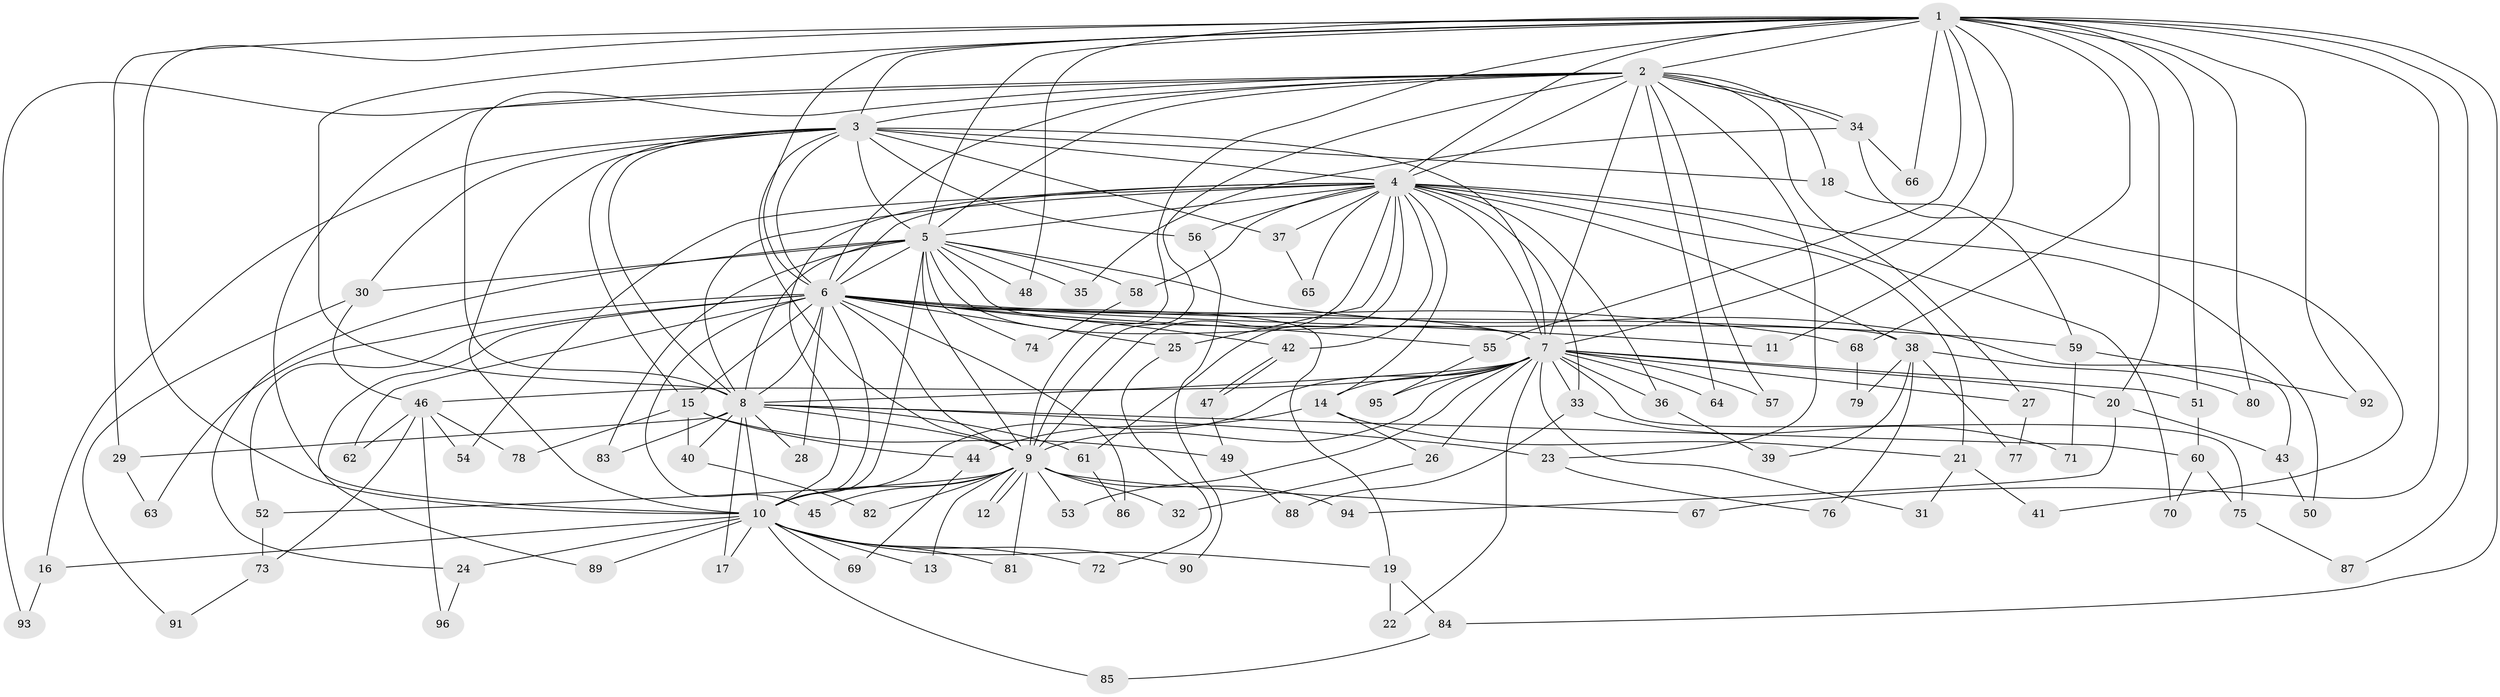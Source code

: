 // Generated by graph-tools (version 1.1) at 2025/49/03/09/25 03:49:38]
// undirected, 96 vertices, 217 edges
graph export_dot {
graph [start="1"]
  node [color=gray90,style=filled];
  1;
  2;
  3;
  4;
  5;
  6;
  7;
  8;
  9;
  10;
  11;
  12;
  13;
  14;
  15;
  16;
  17;
  18;
  19;
  20;
  21;
  22;
  23;
  24;
  25;
  26;
  27;
  28;
  29;
  30;
  31;
  32;
  33;
  34;
  35;
  36;
  37;
  38;
  39;
  40;
  41;
  42;
  43;
  44;
  45;
  46;
  47;
  48;
  49;
  50;
  51;
  52;
  53;
  54;
  55;
  56;
  57;
  58;
  59;
  60;
  61;
  62;
  63;
  64;
  65;
  66;
  67;
  68;
  69;
  70;
  71;
  72;
  73;
  74;
  75;
  76;
  77;
  78;
  79;
  80;
  81;
  82;
  83;
  84;
  85;
  86;
  87;
  88;
  89;
  90;
  91;
  92;
  93;
  94;
  95;
  96;
  1 -- 2;
  1 -- 3;
  1 -- 4;
  1 -- 5;
  1 -- 6;
  1 -- 7;
  1 -- 8;
  1 -- 9;
  1 -- 10;
  1 -- 11;
  1 -- 20;
  1 -- 29;
  1 -- 48;
  1 -- 51;
  1 -- 55;
  1 -- 66;
  1 -- 67;
  1 -- 68;
  1 -- 80;
  1 -- 84;
  1 -- 87;
  1 -- 92;
  2 -- 3;
  2 -- 4;
  2 -- 5;
  2 -- 6;
  2 -- 7;
  2 -- 8;
  2 -- 9;
  2 -- 10;
  2 -- 18;
  2 -- 23;
  2 -- 27;
  2 -- 34;
  2 -- 34;
  2 -- 57;
  2 -- 64;
  2 -- 93;
  3 -- 4;
  3 -- 5;
  3 -- 6;
  3 -- 7;
  3 -- 8;
  3 -- 9;
  3 -- 10;
  3 -- 15;
  3 -- 16;
  3 -- 18;
  3 -- 30;
  3 -- 37;
  3 -- 56;
  4 -- 5;
  4 -- 6;
  4 -- 7;
  4 -- 8;
  4 -- 9;
  4 -- 10;
  4 -- 14;
  4 -- 21;
  4 -- 25;
  4 -- 33;
  4 -- 36;
  4 -- 37;
  4 -- 38;
  4 -- 42;
  4 -- 50;
  4 -- 54;
  4 -- 56;
  4 -- 58;
  4 -- 61;
  4 -- 65;
  4 -- 70;
  5 -- 6;
  5 -- 7;
  5 -- 8;
  5 -- 9;
  5 -- 10;
  5 -- 24;
  5 -- 30;
  5 -- 35;
  5 -- 38;
  5 -- 43;
  5 -- 48;
  5 -- 58;
  5 -- 74;
  5 -- 83;
  6 -- 7;
  6 -- 8;
  6 -- 9;
  6 -- 10;
  6 -- 11;
  6 -- 15;
  6 -- 19;
  6 -- 25;
  6 -- 28;
  6 -- 42;
  6 -- 45;
  6 -- 52;
  6 -- 55;
  6 -- 59;
  6 -- 62;
  6 -- 63;
  6 -- 68;
  6 -- 86;
  6 -- 89;
  7 -- 8;
  7 -- 9;
  7 -- 10;
  7 -- 14;
  7 -- 20;
  7 -- 22;
  7 -- 26;
  7 -- 27;
  7 -- 31;
  7 -- 33;
  7 -- 36;
  7 -- 46;
  7 -- 51;
  7 -- 53;
  7 -- 57;
  7 -- 64;
  7 -- 75;
  7 -- 95;
  8 -- 9;
  8 -- 10;
  8 -- 17;
  8 -- 23;
  8 -- 28;
  8 -- 29;
  8 -- 40;
  8 -- 60;
  8 -- 61;
  8 -- 83;
  9 -- 10;
  9 -- 12;
  9 -- 12;
  9 -- 13;
  9 -- 32;
  9 -- 45;
  9 -- 52;
  9 -- 53;
  9 -- 67;
  9 -- 81;
  9 -- 82;
  9 -- 94;
  10 -- 13;
  10 -- 16;
  10 -- 17;
  10 -- 19;
  10 -- 24;
  10 -- 69;
  10 -- 72;
  10 -- 81;
  10 -- 85;
  10 -- 89;
  10 -- 90;
  14 -- 21;
  14 -- 26;
  14 -- 44;
  15 -- 40;
  15 -- 44;
  15 -- 49;
  15 -- 78;
  16 -- 93;
  18 -- 59;
  19 -- 22;
  19 -- 84;
  20 -- 43;
  20 -- 94;
  21 -- 31;
  21 -- 41;
  23 -- 76;
  24 -- 96;
  25 -- 72;
  26 -- 32;
  27 -- 77;
  29 -- 63;
  30 -- 46;
  30 -- 91;
  33 -- 71;
  33 -- 88;
  34 -- 35;
  34 -- 41;
  34 -- 66;
  36 -- 39;
  37 -- 65;
  38 -- 39;
  38 -- 76;
  38 -- 77;
  38 -- 79;
  38 -- 80;
  40 -- 82;
  42 -- 47;
  42 -- 47;
  43 -- 50;
  44 -- 69;
  46 -- 54;
  46 -- 62;
  46 -- 73;
  46 -- 78;
  46 -- 96;
  47 -- 49;
  49 -- 88;
  51 -- 60;
  52 -- 73;
  55 -- 95;
  56 -- 90;
  58 -- 74;
  59 -- 71;
  59 -- 92;
  60 -- 70;
  60 -- 75;
  61 -- 86;
  68 -- 79;
  73 -- 91;
  75 -- 87;
  84 -- 85;
}
